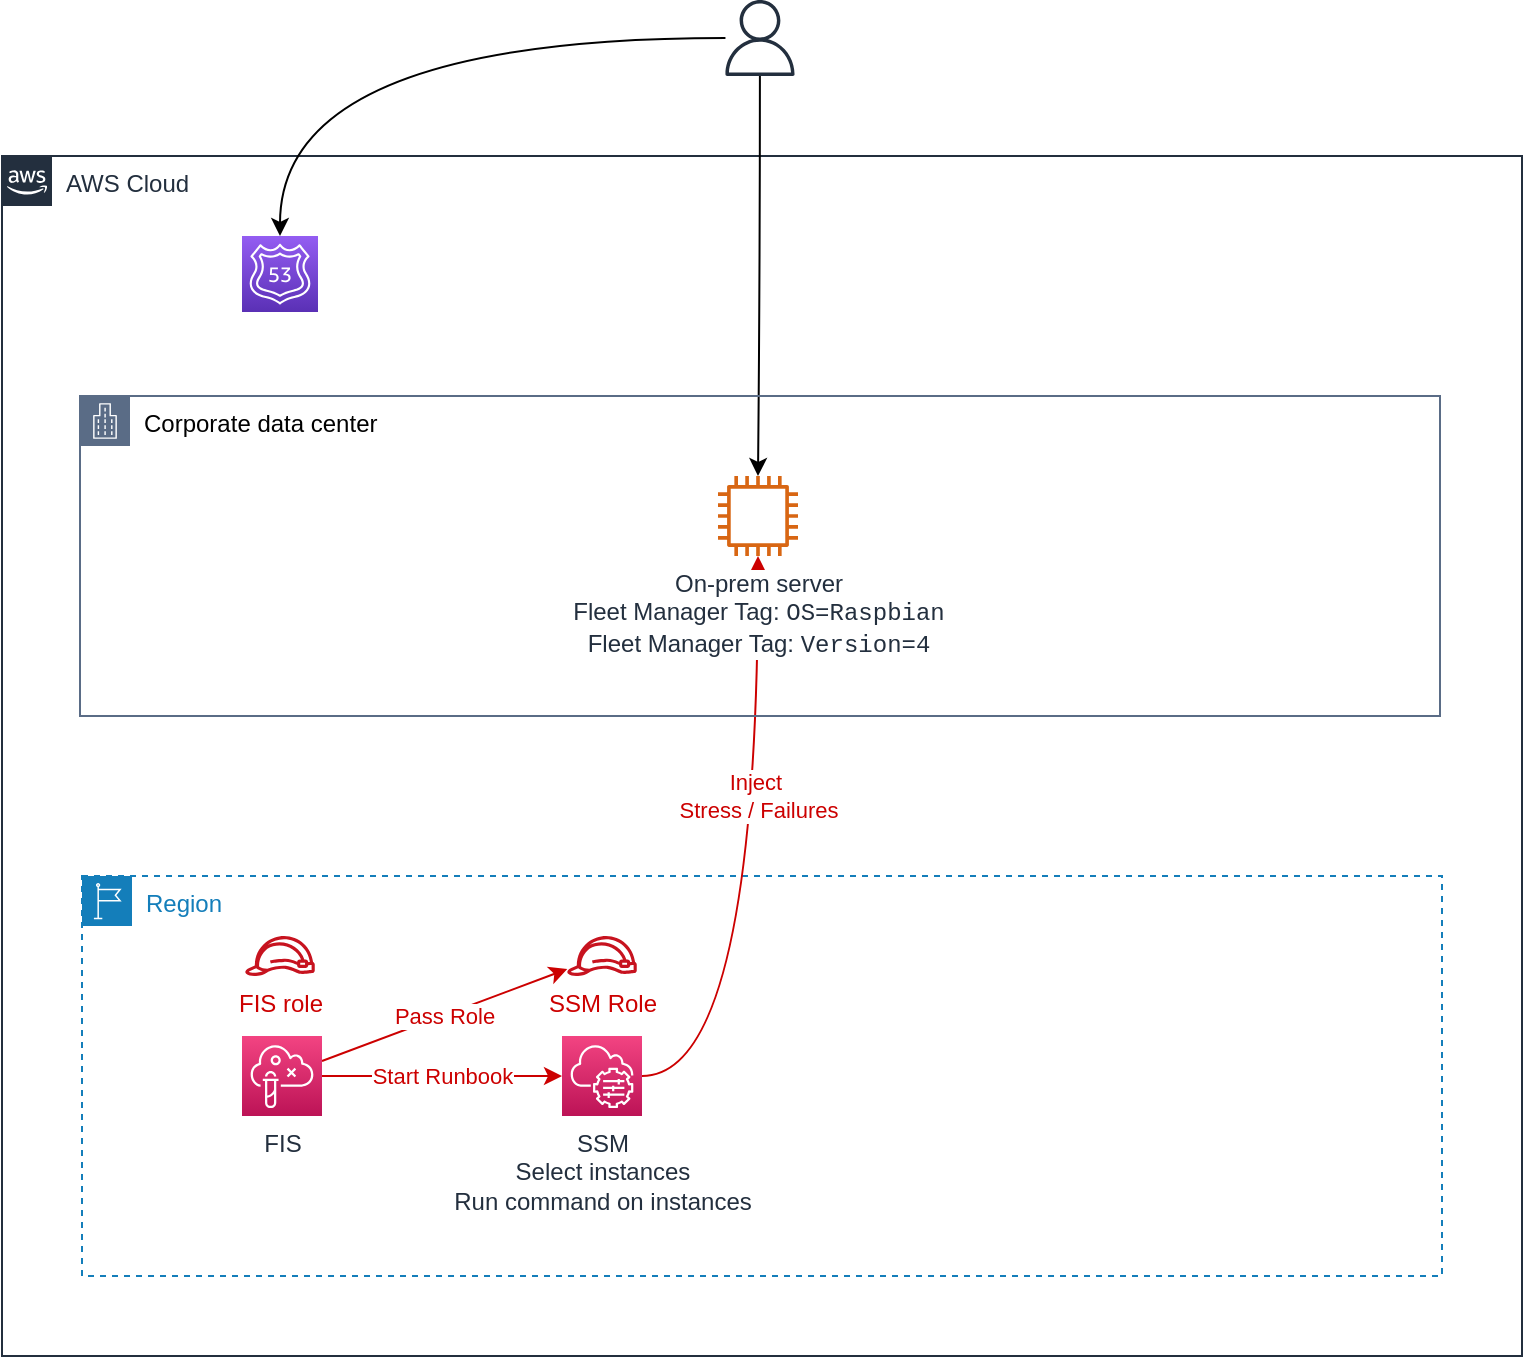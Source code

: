 <mxfile version="15.8.7" type="device"><diagram id="-xoFR7a4HKE300b-0tRi" name="Page-1"><mxGraphModel dx="946" dy="680" grid="1" gridSize="10" guides="1" tooltips="1" connect="1" arrows="1" fold="1" page="1" pageScale="1" pageWidth="850" pageHeight="1100" math="0" shadow="0"><root><mxCell id="0"/><mxCell id="1" parent="0"/><mxCell id="9P1diAjYhTQcRiJ22vYs-1" value="AWS Cloud" style="points=[[0,0],[0.25,0],[0.5,0],[0.75,0],[1,0],[1,0.25],[1,0.5],[1,0.75],[1,1],[0.75,1],[0.5,1],[0.25,1],[0,1],[0,0.75],[0,0.5],[0,0.25]];outlineConnect=0;gradientColor=none;html=1;whiteSpace=wrap;fontSize=12;fontStyle=0;shape=mxgraph.aws4.group;grIcon=mxgraph.aws4.group_aws_cloud_alt;strokeColor=#232F3E;fillColor=none;verticalAlign=top;align=left;spacingLeft=30;fontColor=#232F3E;dashed=0;" parent="1" vertex="1"><mxGeometry x="80" y="80" width="760" height="600" as="geometry"/></mxCell><mxCell id="9P1diAjYhTQcRiJ22vYs-2" value="Region" style="points=[[0,0],[0.25,0],[0.5,0],[0.75,0],[1,0],[1,0.25],[1,0.5],[1,0.75],[1,1],[0.75,1],[0.5,1],[0.25,1],[0,1],[0,0.75],[0,0.5],[0,0.25]];outlineConnect=0;gradientColor=none;html=1;whiteSpace=wrap;fontSize=12;fontStyle=0;shape=mxgraph.aws4.group;grIcon=mxgraph.aws4.group_region;strokeColor=#147EBA;fillColor=none;verticalAlign=top;align=left;spacingLeft=30;fontColor=#147EBA;dashed=1;" parent="1" vertex="1"><mxGeometry x="120" y="440" width="680" height="200" as="geometry"/></mxCell><mxCell id="9P1diAjYhTQcRiJ22vYs-19" style="edgeStyle=orthogonalEdgeStyle;curved=1;rounded=0;orthogonalLoop=1;jettySize=auto;html=1;" parent="1" source="9P1diAjYhTQcRiJ22vYs-18" target="9P1diAjYhTQcRiJ22vYs-9" edge="1"><mxGeometry relative="1" as="geometry"><mxPoint x="459" y="380.0" as="targetPoint"/></mxGeometry></mxCell><mxCell id="9P1diAjYhTQcRiJ22vYs-23" style="edgeStyle=orthogonalEdgeStyle;curved=1;rounded=0;orthogonalLoop=1;jettySize=auto;html=1;" parent="1" source="9P1diAjYhTQcRiJ22vYs-18" target="9P1diAjYhTQcRiJ22vYs-22" edge="1"><mxGeometry relative="1" as="geometry"/></mxCell><mxCell id="9P1diAjYhTQcRiJ22vYs-18" value="" style="outlineConnect=0;fontColor=#232F3E;gradientColor=none;fillColor=#232F3E;strokeColor=none;dashed=0;verticalLabelPosition=bottom;verticalAlign=top;align=center;html=1;fontSize=12;fontStyle=0;aspect=fixed;pointerEvents=1;shape=mxgraph.aws4.user;" parent="1" vertex="1"><mxGeometry x="440" y="2" width="38" height="38" as="geometry"/></mxCell><mxCell id="9P1diAjYhTQcRiJ22vYs-22" value="" style="points=[[0,0,0],[0.25,0,0],[0.5,0,0],[0.75,0,0],[1,0,0],[0,1,0],[0.25,1,0],[0.5,1,0],[0.75,1,0],[1,1,0],[0,0.25,0],[0,0.5,0],[0,0.75,0],[1,0.25,0],[1,0.5,0],[1,0.75,0]];outlineConnect=0;fontColor=#232F3E;gradientColor=#945DF2;gradientDirection=north;fillColor=#5A30B5;strokeColor=#ffffff;dashed=0;verticalLabelPosition=bottom;verticalAlign=top;align=center;html=1;fontSize=12;fontStyle=0;aspect=fixed;shape=mxgraph.aws4.resourceIcon;resIcon=mxgraph.aws4.route_53;" parent="1" vertex="1"><mxGeometry x="200" y="120" width="38" height="38" as="geometry"/></mxCell><mxCell id="gvMbLIlg4Rt3loEpMohx-5" value="Start Runbook" style="edgeStyle=orthogonalEdgeStyle;rounded=0;orthogonalLoop=1;jettySize=auto;html=1;fontColor=#CC0000;strokeColor=#CC0000;" parent="1" source="gvMbLIlg4Rt3loEpMohx-1" target="gvMbLIlg4Rt3loEpMohx-2" edge="1"><mxGeometry relative="1" as="geometry"/></mxCell><mxCell id="gvMbLIlg4Rt3loEpMohx-6" value="Pass Role" style="rounded=0;orthogonalLoop=1;jettySize=auto;html=1;strokeColor=#CC0000;fontColor=#CC0000;" parent="1" source="gvMbLIlg4Rt3loEpMohx-1" target="gvMbLIlg4Rt3loEpMohx-4" edge="1"><mxGeometry relative="1" as="geometry"/></mxCell><mxCell id="gvMbLIlg4Rt3loEpMohx-1" value="FIS" style="points=[[0,0,0],[0.25,0,0],[0.5,0,0],[0.75,0,0],[1,0,0],[0,1,0],[0.25,1,0],[0.5,1,0],[0.75,1,0],[1,1,0],[0,0.25,0],[0,0.5,0],[0,0.75,0],[1,0.25,0],[1,0.5,0],[1,0.75,0]];points=[[0,0,0],[0.25,0,0],[0.5,0,0],[0.75,0,0],[1,0,0],[0,1,0],[0.25,1,0],[0.5,1,0],[0.75,1,0],[1,1,0],[0,0.25,0],[0,0.5,0],[0,0.75,0],[1,0.25,0],[1,0.5,0],[1,0.75,0]];outlineConnect=0;fontColor=#232F3E;gradientColor=#F34482;gradientDirection=north;fillColor=#BC1356;strokeColor=#ffffff;dashed=0;verticalLabelPosition=bottom;verticalAlign=top;align=center;html=1;fontSize=12;fontStyle=0;aspect=fixed;shape=mxgraph.aws4.resourceIcon;resIcon=mxgraph.aws4.fault_injection_simulator;" parent="1" vertex="1"><mxGeometry x="200" y="520" width="40" height="40" as="geometry"/></mxCell><mxCell id="gvMbLIlg4Rt3loEpMohx-7" value="Inject&amp;nbsp;&lt;br&gt;Stress / Failures" style="edgeStyle=orthogonalEdgeStyle;rounded=0;orthogonalLoop=1;jettySize=auto;html=1;labelBackgroundColor=default;strokeColor=#CC0000;fontColor=#CC0000;curved=1;" parent="1" source="gvMbLIlg4Rt3loEpMohx-2" target="9P1diAjYhTQcRiJ22vYs-9" edge="1"><mxGeometry x="0.245" relative="1" as="geometry"><mxPoint as="offset"/><mxPoint x="520" y="540" as="targetPoint"/></mxGeometry></mxCell><mxCell id="gvMbLIlg4Rt3loEpMohx-2" value="SSM&lt;br&gt;Select instances&lt;br&gt;Run command on instances" style="points=[[0,0,0],[0.25,0,0],[0.5,0,0],[0.75,0,0],[1,0,0],[0,1,0],[0.25,1,0],[0.5,1,0],[0.75,1,0],[1,1,0],[0,0.25,0],[0,0.5,0],[0,0.75,0],[1,0.25,0],[1,0.5,0],[1,0.75,0]];points=[[0,0,0],[0.25,0,0],[0.5,0,0],[0.75,0,0],[1,0,0],[0,1,0],[0.25,1,0],[0.5,1,0],[0.75,1,0],[1,1,0],[0,0.25,0],[0,0.5,0],[0,0.75,0],[1,0.25,0],[1,0.5,0],[1,0.75,0]];outlineConnect=0;fontColor=#232F3E;gradientColor=#F34482;gradientDirection=north;fillColor=#BC1356;strokeColor=#ffffff;dashed=0;verticalLabelPosition=bottom;verticalAlign=top;align=center;html=1;fontSize=12;fontStyle=0;aspect=fixed;shape=mxgraph.aws4.resourceIcon;resIcon=mxgraph.aws4.systems_manager;" parent="1" vertex="1"><mxGeometry x="360" y="520" width="40" height="40" as="geometry"/></mxCell><mxCell id="gvMbLIlg4Rt3loEpMohx-3" value="FIS role" style="outlineConnect=0;gradientColor=none;fillColor=#C7131F;strokeColor=none;dashed=0;verticalLabelPosition=bottom;verticalAlign=top;align=center;html=1;fontSize=12;fontStyle=0;aspect=fixed;pointerEvents=1;shape=mxgraph.aws4.role;fontColor=#CC0000;" parent="1" vertex="1"><mxGeometry x="201.28" y="470" width="35.45" height="20" as="geometry"/></mxCell><mxCell id="gvMbLIlg4Rt3loEpMohx-4" value="SSM Role" style="outlineConnect=0;gradientColor=none;fillColor=#C7131F;strokeColor=none;dashed=0;verticalLabelPosition=bottom;verticalAlign=top;align=center;html=1;fontSize=12;fontStyle=0;aspect=fixed;pointerEvents=1;shape=mxgraph.aws4.role;fontColor=#CC0000;" parent="1" vertex="1"><mxGeometry x="362.28" y="470" width="35.45" height="20" as="geometry"/></mxCell><mxCell id="gJ_dAZWSiA8yTlZfgAwG-1" value="Corporate data center" style="points=[[0,0],[0.25,0],[0.5,0],[0.75,0],[1,0],[1,0.25],[1,0.5],[1,0.75],[1,1],[0.75,1],[0.5,1],[0.25,1],[0,1],[0,0.75],[0,0.5],[0,0.25]];outlineConnect=0;gradientColor=none;html=1;whiteSpace=wrap;fontSize=12;fontStyle=0;shape=mxgraph.aws4.group;grIcon=mxgraph.aws4.group_corporate_data_center;strokeColor=#5A6C86;fillColor=none;verticalAlign=top;align=left;spacingLeft=30;fontColor=#000000;dashed=0;" parent="1" vertex="1"><mxGeometry x="119" y="200" width="680" height="160" as="geometry"/></mxCell><mxCell id="9P1diAjYhTQcRiJ22vYs-9" value="On-prem server&lt;br&gt;Fleet Manager Tag: &lt;font face=&quot;Courier New&quot;&gt;OS=Raspbian&lt;/font&gt;&lt;br&gt;Fleet Manager Tag: &lt;font face=&quot;Courier New&quot;&gt;Version=4&lt;/font&gt;" style="outlineConnect=0;fontColor=#232F3E;gradientColor=none;fillColor=#D86613;strokeColor=none;dashed=0;verticalLabelPosition=bottom;verticalAlign=top;align=center;html=1;fontSize=12;fontStyle=0;aspect=fixed;pointerEvents=1;shape=mxgraph.aws4.instance2;labelBackgroundColor=default;" parent="1" vertex="1"><mxGeometry x="438" y="240" width="40" height="40" as="geometry"/></mxCell></root></mxGraphModel></diagram></mxfile>